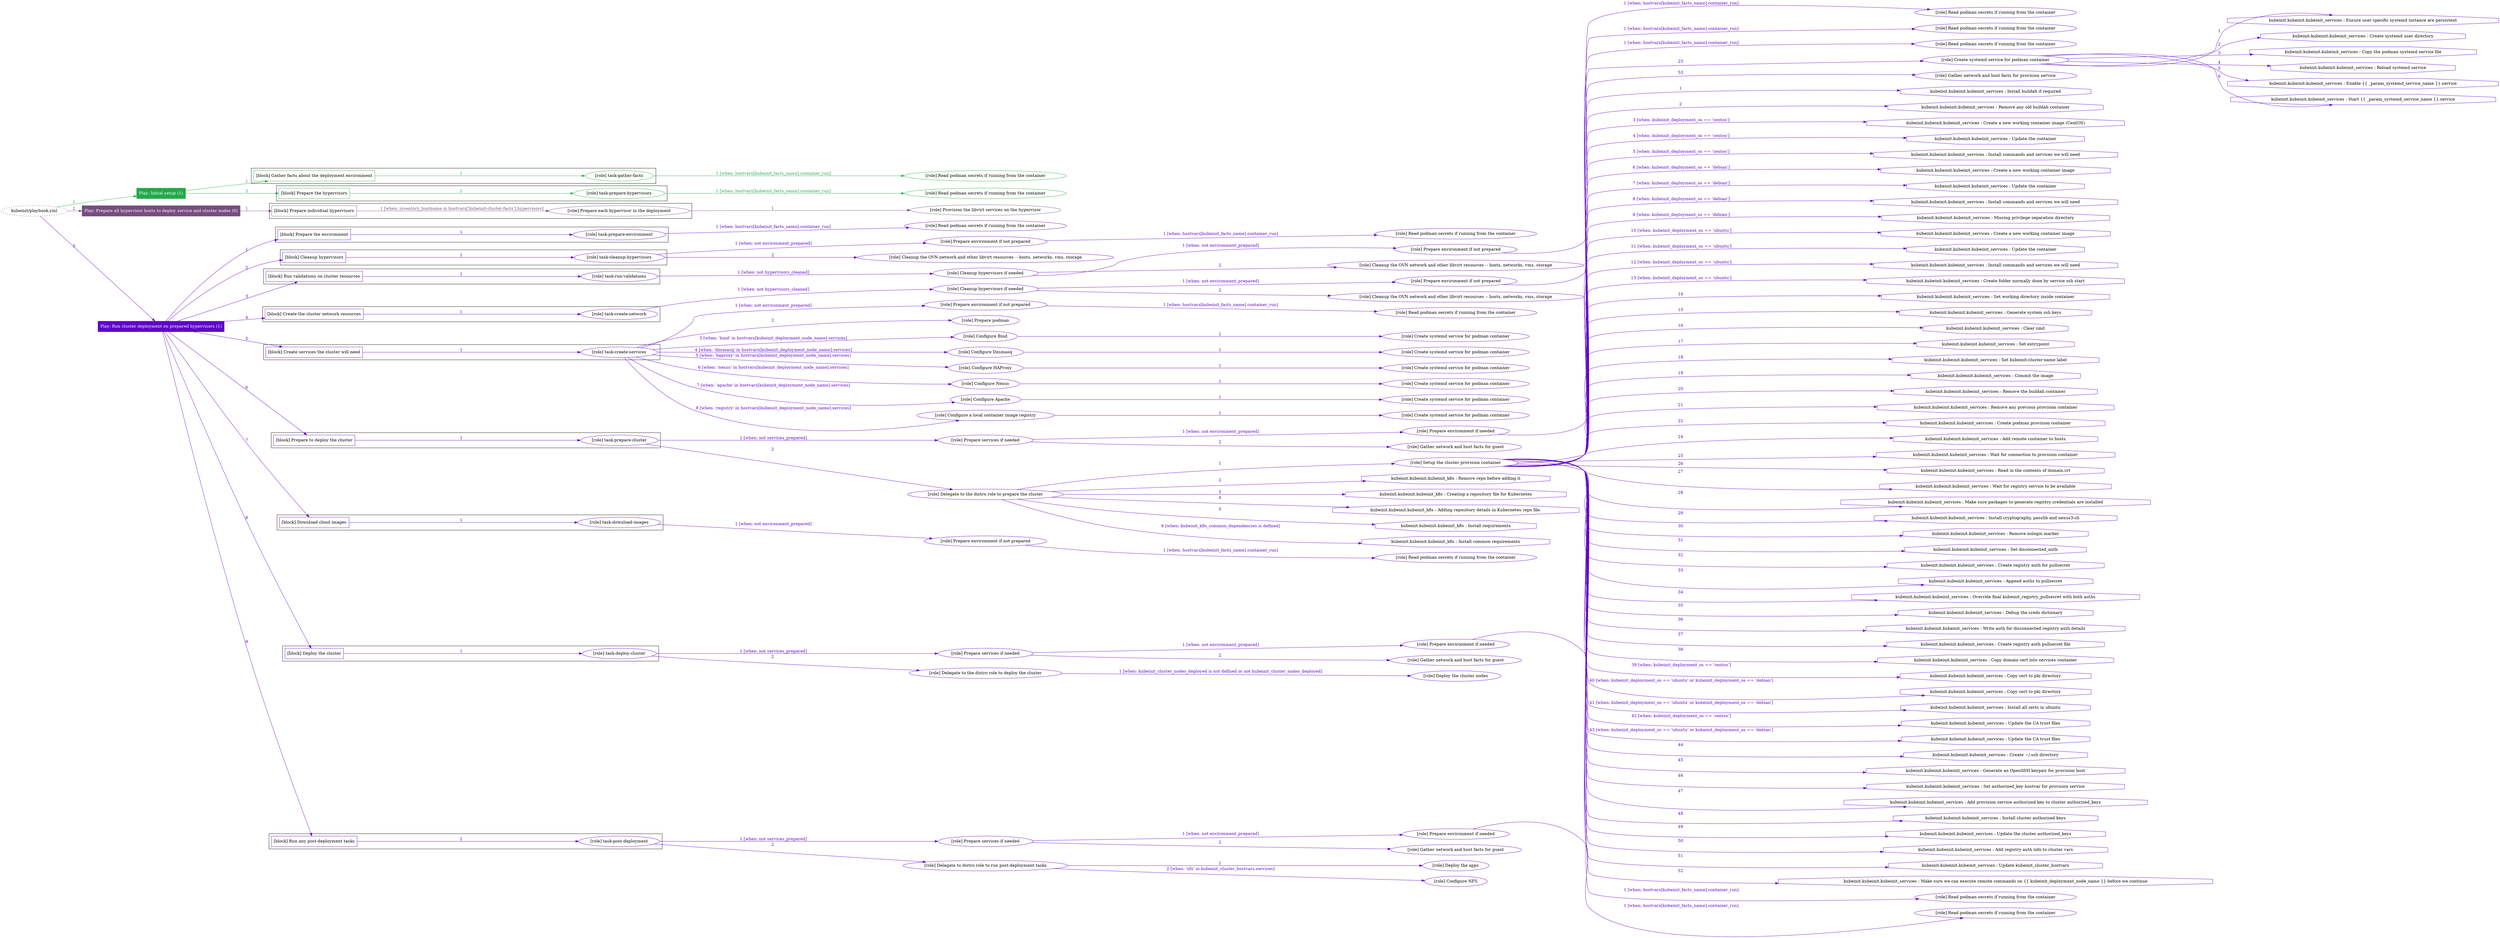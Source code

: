 digraph {
	graph [concentrate=true ordering=in rankdir=LR ratio=fill]
	edge [esep=5 sep=10]
	"kubeinit/playbook.yml" [id=root_node style=dotted]
	play_851bb062 [label="Play: Initial setup (1)" color="#23a94b" fontcolor="#ffffff" id=play_851bb062 shape=box style=filled tooltip=localhost]
	"kubeinit/playbook.yml" -> play_851bb062 [label="1 " color="#23a94b" fontcolor="#23a94b" id=edge_05bd92ee labeltooltip="1 " tooltip="1 "]
	subgraph "Read podman secrets if running from the container" {
		role_06752694 [label="[role] Read podman secrets if running from the container" color="#23a94b" id=role_06752694 tooltip="Read podman secrets if running from the container"]
	}
	subgraph "task-gather-facts" {
		role_4695d50d [label="[role] task-gather-facts" color="#23a94b" id=role_4695d50d tooltip="task-gather-facts"]
		role_4695d50d -> role_06752694 [label="1 [when: hostvars[kubeinit_facts_name].container_run]" color="#23a94b" fontcolor="#23a94b" id=edge_c0ee3bfc labeltooltip="1 [when: hostvars[kubeinit_facts_name].container_run]" tooltip="1 [when: hostvars[kubeinit_facts_name].container_run]"]
	}
	subgraph "Read podman secrets if running from the container" {
		role_21d41bb3 [label="[role] Read podman secrets if running from the container" color="#23a94b" id=role_21d41bb3 tooltip="Read podman secrets if running from the container"]
	}
	subgraph "task-prepare-hypervisors" {
		role_c7cf56c7 [label="[role] task-prepare-hypervisors" color="#23a94b" id=role_c7cf56c7 tooltip="task-prepare-hypervisors"]
		role_c7cf56c7 -> role_21d41bb3 [label="1 [when: hostvars[kubeinit_facts_name].container_run]" color="#23a94b" fontcolor="#23a94b" id=edge_11c4bd3a labeltooltip="1 [when: hostvars[kubeinit_facts_name].container_run]" tooltip="1 [when: hostvars[kubeinit_facts_name].container_run]"]
	}
	subgraph "Play: Initial setup (1)" {
		play_851bb062 -> block_21c8a187 [label=1 color="#23a94b" fontcolor="#23a94b" id=edge_2dd414a0 labeltooltip=1 tooltip=1]
		subgraph cluster_block_21c8a187 {
			block_21c8a187 [label="[block] Gather facts about the deployment environment" color="#23a94b" id=block_21c8a187 labeltooltip="Gather facts about the deployment environment" shape=box tooltip="Gather facts about the deployment environment"]
			block_21c8a187 -> role_4695d50d [label="1 " color="#23a94b" fontcolor="#23a94b" id=edge_c4ae623f labeltooltip="1 " tooltip="1 "]
		}
		play_851bb062 -> block_721094c0 [label=2 color="#23a94b" fontcolor="#23a94b" id=edge_42c12a28 labeltooltip=2 tooltip=2]
		subgraph cluster_block_721094c0 {
			block_721094c0 [label="[block] Prepare the hypervisors" color="#23a94b" id=block_721094c0 labeltooltip="Prepare the hypervisors" shape=box tooltip="Prepare the hypervisors"]
			block_721094c0 -> role_c7cf56c7 [label="1 " color="#23a94b" fontcolor="#23a94b" id=edge_79ad680f labeltooltip="1 " tooltip="1 "]
		}
	}
	play_e3fc04e3 [label="Play: Prepare all hypervisor hosts to deploy service and cluster nodes (0)" color="#784c80" fontcolor="#ffffff" id=play_e3fc04e3 shape=box style=filled tooltip="Play: Prepare all hypervisor hosts to deploy service and cluster nodes (0)"]
	"kubeinit/playbook.yml" -> play_e3fc04e3 [label="2 " color="#784c80" fontcolor="#784c80" id=edge_5b37dfaf labeltooltip="2 " tooltip="2 "]
	subgraph "Provision the libvirt services on the hypervisor" {
		role_ab09bf89 [label="[role] Provision the libvirt services on the hypervisor" color="#784c80" id=role_ab09bf89 tooltip="Provision the libvirt services on the hypervisor"]
	}
	subgraph "Prepare each hypervisor in the deployment" {
		role_61144dd4 [label="[role] Prepare each hypervisor in the deployment" color="#784c80" id=role_61144dd4 tooltip="Prepare each hypervisor in the deployment"]
		role_61144dd4 -> role_ab09bf89 [label="1 " color="#784c80" fontcolor="#784c80" id=edge_87e3fd74 labeltooltip="1 " tooltip="1 "]
	}
	subgraph "Play: Prepare all hypervisor hosts to deploy service and cluster nodes (0)" {
		play_e3fc04e3 -> block_abcba607 [label=1 color="#784c80" fontcolor="#784c80" id=edge_d4a72cca labeltooltip=1 tooltip=1]
		subgraph cluster_block_abcba607 {
			block_abcba607 [label="[block] Prepare individual hypervisors" color="#784c80" id=block_abcba607 labeltooltip="Prepare individual hypervisors" shape=box tooltip="Prepare individual hypervisors"]
			block_abcba607 -> role_61144dd4 [label="1 [when: inventory_hostname in hostvars['kubeinit-cluster-facts'].hypervisors]" color="#784c80" fontcolor="#784c80" id=edge_3e260a1b labeltooltip="1 [when: inventory_hostname in hostvars['kubeinit-cluster-facts'].hypervisors]" tooltip="1 [when: inventory_hostname in hostvars['kubeinit-cluster-facts'].hypervisors]"]
		}
	}
	play_e917732e [label="Play: Run cluster deployment on prepared hypervisors (1)" color="#6003c9" fontcolor="#ffffff" id=play_e917732e shape=box style=filled tooltip=localhost]
	"kubeinit/playbook.yml" -> play_e917732e [label="3 " color="#6003c9" fontcolor="#6003c9" id=edge_d54819ec labeltooltip="3 " tooltip="3 "]
	subgraph "Read podman secrets if running from the container" {
		role_4f6fd327 [label="[role] Read podman secrets if running from the container" color="#6003c9" id=role_4f6fd327 tooltip="Read podman secrets if running from the container"]
	}
	subgraph "task-prepare-environment" {
		role_41e0762a [label="[role] task-prepare-environment" color="#6003c9" id=role_41e0762a tooltip="task-prepare-environment"]
		role_41e0762a -> role_4f6fd327 [label="1 [when: hostvars[kubeinit_facts_name].container_run]" color="#6003c9" fontcolor="#6003c9" id=edge_23deb642 labeltooltip="1 [when: hostvars[kubeinit_facts_name].container_run]" tooltip="1 [when: hostvars[kubeinit_facts_name].container_run]"]
	}
	subgraph "Read podman secrets if running from the container" {
		role_e887b11e [label="[role] Read podman secrets if running from the container" color="#6003c9" id=role_e887b11e tooltip="Read podman secrets if running from the container"]
	}
	subgraph "Prepare environment if not prepared" {
		role_03499866 [label="[role] Prepare environment if not prepared" color="#6003c9" id=role_03499866 tooltip="Prepare environment if not prepared"]
		role_03499866 -> role_e887b11e [label="1 [when: hostvars[kubeinit_facts_name].container_run]" color="#6003c9" fontcolor="#6003c9" id=edge_c427a9ab labeltooltip="1 [when: hostvars[kubeinit_facts_name].container_run]" tooltip="1 [when: hostvars[kubeinit_facts_name].container_run]"]
	}
	subgraph "Cleanup the OVN network and other libvirt resources -- hosts, networks, vms, storage" {
		role_9b58326c [label="[role] Cleanup the OVN network and other libvirt resources -- hosts, networks, vms, storage" color="#6003c9" id=role_9b58326c tooltip="Cleanup the OVN network and other libvirt resources -- hosts, networks, vms, storage"]
	}
	subgraph "task-cleanup-hypervisors" {
		role_b586008d [label="[role] task-cleanup-hypervisors" color="#6003c9" id=role_b586008d tooltip="task-cleanup-hypervisors"]
		role_b586008d -> role_03499866 [label="1 [when: not environment_prepared]" color="#6003c9" fontcolor="#6003c9" id=edge_da5a286f labeltooltip="1 [when: not environment_prepared]" tooltip="1 [when: not environment_prepared]"]
		role_b586008d -> role_9b58326c [label="2 " color="#6003c9" fontcolor="#6003c9" id=edge_716cc1ce labeltooltip="2 " tooltip="2 "]
	}
	subgraph "Read podman secrets if running from the container" {
		role_ca63b281 [label="[role] Read podman secrets if running from the container" color="#6003c9" id=role_ca63b281 tooltip="Read podman secrets if running from the container"]
	}
	subgraph "Prepare environment if not prepared" {
		role_6e8fbcb3 [label="[role] Prepare environment if not prepared" color="#6003c9" id=role_6e8fbcb3 tooltip="Prepare environment if not prepared"]
		role_6e8fbcb3 -> role_ca63b281 [label="1 [when: hostvars[kubeinit_facts_name].container_run]" color="#6003c9" fontcolor="#6003c9" id=edge_e502fb8a labeltooltip="1 [when: hostvars[kubeinit_facts_name].container_run]" tooltip="1 [when: hostvars[kubeinit_facts_name].container_run]"]
	}
	subgraph "Cleanup the OVN network and other libvirt resources -- hosts, networks, vms, storage" {
		role_9da209f8 [label="[role] Cleanup the OVN network and other libvirt resources -- hosts, networks, vms, storage" color="#6003c9" id=role_9da209f8 tooltip="Cleanup the OVN network and other libvirt resources -- hosts, networks, vms, storage"]
	}
	subgraph "Cleanup hypervisors if needed" {
		role_1764f43a [label="[role] Cleanup hypervisors if needed" color="#6003c9" id=role_1764f43a tooltip="Cleanup hypervisors if needed"]
		role_1764f43a -> role_6e8fbcb3 [label="1 [when: not environment_prepared]" color="#6003c9" fontcolor="#6003c9" id=edge_7f346403 labeltooltip="1 [when: not environment_prepared]" tooltip="1 [when: not environment_prepared]"]
		role_1764f43a -> role_9da209f8 [label="2 " color="#6003c9" fontcolor="#6003c9" id=edge_97c634af labeltooltip="2 " tooltip="2 "]
	}
	subgraph "task-run-validations" {
		role_15ba1e84 [label="[role] task-run-validations" color="#6003c9" id=role_15ba1e84 tooltip="task-run-validations"]
		role_15ba1e84 -> role_1764f43a [label="1 [when: not hypervisors_cleaned]" color="#6003c9" fontcolor="#6003c9" id=edge_c58339ef labeltooltip="1 [when: not hypervisors_cleaned]" tooltip="1 [when: not hypervisors_cleaned]"]
	}
	subgraph "Read podman secrets if running from the container" {
		role_778255d3 [label="[role] Read podman secrets if running from the container" color="#6003c9" id=role_778255d3 tooltip="Read podman secrets if running from the container"]
	}
	subgraph "Prepare environment if not prepared" {
		role_f43c631c [label="[role] Prepare environment if not prepared" color="#6003c9" id=role_f43c631c tooltip="Prepare environment if not prepared"]
		role_f43c631c -> role_778255d3 [label="1 [when: hostvars[kubeinit_facts_name].container_run]" color="#6003c9" fontcolor="#6003c9" id=edge_d2dd758f labeltooltip="1 [when: hostvars[kubeinit_facts_name].container_run]" tooltip="1 [when: hostvars[kubeinit_facts_name].container_run]"]
	}
	subgraph "Cleanup the OVN network and other libvirt resources -- hosts, networks, vms, storage" {
		role_97b79579 [label="[role] Cleanup the OVN network and other libvirt resources -- hosts, networks, vms, storage" color="#6003c9" id=role_97b79579 tooltip="Cleanup the OVN network and other libvirt resources -- hosts, networks, vms, storage"]
	}
	subgraph "Cleanup hypervisors if needed" {
		role_9940ff0d [label="[role] Cleanup hypervisors if needed" color="#6003c9" id=role_9940ff0d tooltip="Cleanup hypervisors if needed"]
		role_9940ff0d -> role_f43c631c [label="1 [when: not environment_prepared]" color="#6003c9" fontcolor="#6003c9" id=edge_ac6fadbf labeltooltip="1 [when: not environment_prepared]" tooltip="1 [when: not environment_prepared]"]
		role_9940ff0d -> role_97b79579 [label="2 " color="#6003c9" fontcolor="#6003c9" id=edge_76e9d2af labeltooltip="2 " tooltip="2 "]
	}
	subgraph "task-create-network" {
		role_b529e875 [label="[role] task-create-network" color="#6003c9" id=role_b529e875 tooltip="task-create-network"]
		role_b529e875 -> role_9940ff0d [label="1 [when: not hypervisors_cleaned]" color="#6003c9" fontcolor="#6003c9" id=edge_efd310e8 labeltooltip="1 [when: not hypervisors_cleaned]" tooltip="1 [when: not hypervisors_cleaned]"]
	}
	subgraph "Read podman secrets if running from the container" {
		role_3359e24a [label="[role] Read podman secrets if running from the container" color="#6003c9" id=role_3359e24a tooltip="Read podman secrets if running from the container"]
	}
	subgraph "Prepare environment if not prepared" {
		role_27948b21 [label="[role] Prepare environment if not prepared" color="#6003c9" id=role_27948b21 tooltip="Prepare environment if not prepared"]
		role_27948b21 -> role_3359e24a [label="1 [when: hostvars[kubeinit_facts_name].container_run]" color="#6003c9" fontcolor="#6003c9" id=edge_402014df labeltooltip="1 [when: hostvars[kubeinit_facts_name].container_run]" tooltip="1 [when: hostvars[kubeinit_facts_name].container_run]"]
	}
	subgraph "Prepare podman" {
		role_6d96e806 [label="[role] Prepare podman" color="#6003c9" id=role_6d96e806 tooltip="Prepare podman"]
	}
	subgraph "Create systemd service for podman container" {
		role_ec4d75e0 [label="[role] Create systemd service for podman container" color="#6003c9" id=role_ec4d75e0 tooltip="Create systemd service for podman container"]
	}
	subgraph "Configure Bind" {
		role_741ff7f3 [label="[role] Configure Bind" color="#6003c9" id=role_741ff7f3 tooltip="Configure Bind"]
		role_741ff7f3 -> role_ec4d75e0 [label="1 " color="#6003c9" fontcolor="#6003c9" id=edge_75e18837 labeltooltip="1 " tooltip="1 "]
	}
	subgraph "Create systemd service for podman container" {
		role_a0db3260 [label="[role] Create systemd service for podman container" color="#6003c9" id=role_a0db3260 tooltip="Create systemd service for podman container"]
	}
	subgraph "Configure Dnsmasq" {
		role_2d70c3e5 [label="[role] Configure Dnsmasq" color="#6003c9" id=role_2d70c3e5 tooltip="Configure Dnsmasq"]
		role_2d70c3e5 -> role_a0db3260 [label="1 " color="#6003c9" fontcolor="#6003c9" id=edge_65bad3b2 labeltooltip="1 " tooltip="1 "]
	}
	subgraph "Create systemd service for podman container" {
		role_49277a41 [label="[role] Create systemd service for podman container" color="#6003c9" id=role_49277a41 tooltip="Create systemd service for podman container"]
	}
	subgraph "Configure HAProxy" {
		role_b9e3e389 [label="[role] Configure HAProxy" color="#6003c9" id=role_b9e3e389 tooltip="Configure HAProxy"]
		role_b9e3e389 -> role_49277a41 [label="1 " color="#6003c9" fontcolor="#6003c9" id=edge_0041fd24 labeltooltip="1 " tooltip="1 "]
	}
	subgraph "Create systemd service for podman container" {
		role_5f6e90eb [label="[role] Create systemd service for podman container" color="#6003c9" id=role_5f6e90eb tooltip="Create systemd service for podman container"]
	}
	subgraph "Configure Nexus" {
		role_06ac9929 [label="[role] Configure Nexus" color="#6003c9" id=role_06ac9929 tooltip="Configure Nexus"]
		role_06ac9929 -> role_5f6e90eb [label="1 " color="#6003c9" fontcolor="#6003c9" id=edge_bbdac6d5 labeltooltip="1 " tooltip="1 "]
	}
	subgraph "Create systemd service for podman container" {
		role_d9bf091b [label="[role] Create systemd service for podman container" color="#6003c9" id=role_d9bf091b tooltip="Create systemd service for podman container"]
	}
	subgraph "Configure Apache" {
		role_53e7364a [label="[role] Configure Apache" color="#6003c9" id=role_53e7364a tooltip="Configure Apache"]
		role_53e7364a -> role_d9bf091b [label="1 " color="#6003c9" fontcolor="#6003c9" id=edge_fd1f6ff8 labeltooltip="1 " tooltip="1 "]
	}
	subgraph "Create systemd service for podman container" {
		role_4b8ac49d [label="[role] Create systemd service for podman container" color="#6003c9" id=role_4b8ac49d tooltip="Create systemd service for podman container"]
	}
	subgraph "Configure a local container image registry" {
		role_bc3229ba [label="[role] Configure a local container image registry" color="#6003c9" id=role_bc3229ba tooltip="Configure a local container image registry"]
		role_bc3229ba -> role_4b8ac49d [label="1 " color="#6003c9" fontcolor="#6003c9" id=edge_55b65b41 labeltooltip="1 " tooltip="1 "]
	}
	subgraph "task-create-services" {
		role_e8081687 [label="[role] task-create-services" color="#6003c9" id=role_e8081687 tooltip="task-create-services"]
		role_e8081687 -> role_27948b21 [label="1 [when: not environment_prepared]" color="#6003c9" fontcolor="#6003c9" id=edge_f7906275 labeltooltip="1 [when: not environment_prepared]" tooltip="1 [when: not environment_prepared]"]
		role_e8081687 -> role_6d96e806 [label="2 " color="#6003c9" fontcolor="#6003c9" id=edge_74b4a2d5 labeltooltip="2 " tooltip="2 "]
		role_e8081687 -> role_741ff7f3 [label="3 [when: 'bind' in hostvars[kubeinit_deployment_node_name].services]" color="#6003c9" fontcolor="#6003c9" id=edge_200a119a labeltooltip="3 [when: 'bind' in hostvars[kubeinit_deployment_node_name].services]" tooltip="3 [when: 'bind' in hostvars[kubeinit_deployment_node_name].services]"]
		role_e8081687 -> role_2d70c3e5 [label="4 [when: 'dnsmasq' in hostvars[kubeinit_deployment_node_name].services]" color="#6003c9" fontcolor="#6003c9" id=edge_6910a0e1 labeltooltip="4 [when: 'dnsmasq' in hostvars[kubeinit_deployment_node_name].services]" tooltip="4 [when: 'dnsmasq' in hostvars[kubeinit_deployment_node_name].services]"]
		role_e8081687 -> role_b9e3e389 [label="5 [when: 'haproxy' in hostvars[kubeinit_deployment_node_name].services]" color="#6003c9" fontcolor="#6003c9" id=edge_db11af29 labeltooltip="5 [when: 'haproxy' in hostvars[kubeinit_deployment_node_name].services]" tooltip="5 [when: 'haproxy' in hostvars[kubeinit_deployment_node_name].services]"]
		role_e8081687 -> role_06ac9929 [label="6 [when: 'nexus' in hostvars[kubeinit_deployment_node_name].services]" color="#6003c9" fontcolor="#6003c9" id=edge_6a503653 labeltooltip="6 [when: 'nexus' in hostvars[kubeinit_deployment_node_name].services]" tooltip="6 [when: 'nexus' in hostvars[kubeinit_deployment_node_name].services]"]
		role_e8081687 -> role_53e7364a [label="7 [when: 'apache' in hostvars[kubeinit_deployment_node_name].services]" color="#6003c9" fontcolor="#6003c9" id=edge_a5ff995b labeltooltip="7 [when: 'apache' in hostvars[kubeinit_deployment_node_name].services]" tooltip="7 [when: 'apache' in hostvars[kubeinit_deployment_node_name].services]"]
		role_e8081687 -> role_bc3229ba [label="8 [when: 'registry' in hostvars[kubeinit_deployment_node_name].services]" color="#6003c9" fontcolor="#6003c9" id=edge_e80a2137 labeltooltip="8 [when: 'registry' in hostvars[kubeinit_deployment_node_name].services]" tooltip="8 [when: 'registry' in hostvars[kubeinit_deployment_node_name].services]"]
	}
	subgraph "Read podman secrets if running from the container" {
		role_7f9be2fd [label="[role] Read podman secrets if running from the container" color="#6003c9" id=role_7f9be2fd tooltip="Read podman secrets if running from the container"]
	}
	subgraph "Prepare environment if needed" {
		role_a9a8928b [label="[role] Prepare environment if needed" color="#6003c9" id=role_a9a8928b tooltip="Prepare environment if needed"]
		role_a9a8928b -> role_7f9be2fd [label="1 [when: hostvars[kubeinit_facts_name].container_run]" color="#6003c9" fontcolor="#6003c9" id=edge_4f8fba13 labeltooltip="1 [when: hostvars[kubeinit_facts_name].container_run]" tooltip="1 [when: hostvars[kubeinit_facts_name].container_run]"]
	}
	subgraph "Gather network and host facts for guest" {
		role_f9919960 [label="[role] Gather network and host facts for guest" color="#6003c9" id=role_f9919960 tooltip="Gather network and host facts for guest"]
	}
	subgraph "Prepare services if needed" {
		role_08489a56 [label="[role] Prepare services if needed" color="#6003c9" id=role_08489a56 tooltip="Prepare services if needed"]
		role_08489a56 -> role_a9a8928b [label="1 [when: not environment_prepared]" color="#6003c9" fontcolor="#6003c9" id=edge_216bfbfd labeltooltip="1 [when: not environment_prepared]" tooltip="1 [when: not environment_prepared]"]
		role_08489a56 -> role_f9919960 [label="2 " color="#6003c9" fontcolor="#6003c9" id=edge_3f1d2e31 labeltooltip="2 " tooltip="2 "]
	}
	subgraph "Create systemd service for podman container" {
		role_8218cf55 [label="[role] Create systemd service for podman container" color="#6003c9" id=role_8218cf55 tooltip="Create systemd service for podman container"]
		task_97689a2c [label="kubeinit.kubeinit.kubeinit_services : Ensure user specific systemd instance are persistent" color="#6003c9" id=task_97689a2c shape=octagon tooltip="kubeinit.kubeinit.kubeinit_services : Ensure user specific systemd instance are persistent"]
		role_8218cf55 -> task_97689a2c [label="1 " color="#6003c9" fontcolor="#6003c9" id=edge_28b17833 labeltooltip="1 " tooltip="1 "]
		task_11319e0b [label="kubeinit.kubeinit.kubeinit_services : Create systemd user directory" color="#6003c9" id=task_11319e0b shape=octagon tooltip="kubeinit.kubeinit.kubeinit_services : Create systemd user directory"]
		role_8218cf55 -> task_11319e0b [label="2 " color="#6003c9" fontcolor="#6003c9" id=edge_cd882a9d labeltooltip="2 " tooltip="2 "]
		task_0bb47167 [label="kubeinit.kubeinit.kubeinit_services : Copy the podman systemd service file" color="#6003c9" id=task_0bb47167 shape=octagon tooltip="kubeinit.kubeinit.kubeinit_services : Copy the podman systemd service file"]
		role_8218cf55 -> task_0bb47167 [label="3 " color="#6003c9" fontcolor="#6003c9" id=edge_65db5261 labeltooltip="3 " tooltip="3 "]
		task_28f67212 [label="kubeinit.kubeinit.kubeinit_services : Reload systemd service" color="#6003c9" id=task_28f67212 shape=octagon tooltip="kubeinit.kubeinit.kubeinit_services : Reload systemd service"]
		role_8218cf55 -> task_28f67212 [label="4 " color="#6003c9" fontcolor="#6003c9" id=edge_07ad6d9f labeltooltip="4 " tooltip="4 "]
		task_01928ad5 [label="kubeinit.kubeinit.kubeinit_services : Enable {{ _param_systemd_service_name }}.service" color="#6003c9" id=task_01928ad5 shape=octagon tooltip="kubeinit.kubeinit.kubeinit_services : Enable {{ _param_systemd_service_name }}.service"]
		role_8218cf55 -> task_01928ad5 [label="5 " color="#6003c9" fontcolor="#6003c9" id=edge_1fb495f1 labeltooltip="5 " tooltip="5 "]
		task_b8ac0eec [label="kubeinit.kubeinit.kubeinit_services : Start {{ _param_systemd_service_name }}.service" color="#6003c9" id=task_b8ac0eec shape=octagon tooltip="kubeinit.kubeinit.kubeinit_services : Start {{ _param_systemd_service_name }}.service"]
		role_8218cf55 -> task_b8ac0eec [label="6 " color="#6003c9" fontcolor="#6003c9" id=edge_532f4123 labeltooltip="6 " tooltip="6 "]
	}
	subgraph "Gather network and host facts for provision service" {
		role_d6332f49 [label="[role] Gather network and host facts for provision service" color="#6003c9" id=role_d6332f49 tooltip="Gather network and host facts for provision service"]
	}
	subgraph "Setup the cluster provision container" {
		role_f6ce7d03 [label="[role] Setup the cluster provision container" color="#6003c9" id=role_f6ce7d03 tooltip="Setup the cluster provision container"]
		task_05f407cd [label="kubeinit.kubeinit.kubeinit_services : Install buildah if required" color="#6003c9" id=task_05f407cd shape=octagon tooltip="kubeinit.kubeinit.kubeinit_services : Install buildah if required"]
		role_f6ce7d03 -> task_05f407cd [label="1 " color="#6003c9" fontcolor="#6003c9" id=edge_b059a89f labeltooltip="1 " tooltip="1 "]
		task_47460277 [label="kubeinit.kubeinit.kubeinit_services : Remove any old buildah container" color="#6003c9" id=task_47460277 shape=octagon tooltip="kubeinit.kubeinit.kubeinit_services : Remove any old buildah container"]
		role_f6ce7d03 -> task_47460277 [label="2 " color="#6003c9" fontcolor="#6003c9" id=edge_69a55be1 labeltooltip="2 " tooltip="2 "]
		task_b96ba00c [label="kubeinit.kubeinit.kubeinit_services : Create a new working container image (CentOS)" color="#6003c9" id=task_b96ba00c shape=octagon tooltip="kubeinit.kubeinit.kubeinit_services : Create a new working container image (CentOS)"]
		role_f6ce7d03 -> task_b96ba00c [label="3 [when: kubeinit_deployment_os == 'centos']" color="#6003c9" fontcolor="#6003c9" id=edge_7a70c9d3 labeltooltip="3 [when: kubeinit_deployment_os == 'centos']" tooltip="3 [when: kubeinit_deployment_os == 'centos']"]
		task_2ca002a9 [label="kubeinit.kubeinit.kubeinit_services : Update the container" color="#6003c9" id=task_2ca002a9 shape=octagon tooltip="kubeinit.kubeinit.kubeinit_services : Update the container"]
		role_f6ce7d03 -> task_2ca002a9 [label="4 [when: kubeinit_deployment_os == 'centos']" color="#6003c9" fontcolor="#6003c9" id=edge_22f97b50 labeltooltip="4 [when: kubeinit_deployment_os == 'centos']" tooltip="4 [when: kubeinit_deployment_os == 'centos']"]
		task_a46b08e4 [label="kubeinit.kubeinit.kubeinit_services : Install commands and services we will need" color="#6003c9" id=task_a46b08e4 shape=octagon tooltip="kubeinit.kubeinit.kubeinit_services : Install commands and services we will need"]
		role_f6ce7d03 -> task_a46b08e4 [label="5 [when: kubeinit_deployment_os == 'centos']" color="#6003c9" fontcolor="#6003c9" id=edge_22fb2ac1 labeltooltip="5 [when: kubeinit_deployment_os == 'centos']" tooltip="5 [when: kubeinit_deployment_os == 'centos']"]
		task_93e1c1e3 [label="kubeinit.kubeinit.kubeinit_services : Create a new working container image" color="#6003c9" id=task_93e1c1e3 shape=octagon tooltip="kubeinit.kubeinit.kubeinit_services : Create a new working container image"]
		role_f6ce7d03 -> task_93e1c1e3 [label="6 [when: kubeinit_deployment_os == 'debian']" color="#6003c9" fontcolor="#6003c9" id=edge_79b02863 labeltooltip="6 [when: kubeinit_deployment_os == 'debian']" tooltip="6 [when: kubeinit_deployment_os == 'debian']"]
		task_3b91c750 [label="kubeinit.kubeinit.kubeinit_services : Update the container" color="#6003c9" id=task_3b91c750 shape=octagon tooltip="kubeinit.kubeinit.kubeinit_services : Update the container"]
		role_f6ce7d03 -> task_3b91c750 [label="7 [when: kubeinit_deployment_os == 'debian']" color="#6003c9" fontcolor="#6003c9" id=edge_301463e3 labeltooltip="7 [when: kubeinit_deployment_os == 'debian']" tooltip="7 [when: kubeinit_deployment_os == 'debian']"]
		task_8c85eb55 [label="kubeinit.kubeinit.kubeinit_services : Install commands and services we will need" color="#6003c9" id=task_8c85eb55 shape=octagon tooltip="kubeinit.kubeinit.kubeinit_services : Install commands and services we will need"]
		role_f6ce7d03 -> task_8c85eb55 [label="8 [when: kubeinit_deployment_os == 'debian']" color="#6003c9" fontcolor="#6003c9" id=edge_201d4be8 labeltooltip="8 [when: kubeinit_deployment_os == 'debian']" tooltip="8 [when: kubeinit_deployment_os == 'debian']"]
		task_95a52057 [label="kubeinit.kubeinit.kubeinit_services : Missing privilege separation directory" color="#6003c9" id=task_95a52057 shape=octagon tooltip="kubeinit.kubeinit.kubeinit_services : Missing privilege separation directory"]
		role_f6ce7d03 -> task_95a52057 [label="9 [when: kubeinit_deployment_os == 'debian']" color="#6003c9" fontcolor="#6003c9" id=edge_ec97f821 labeltooltip="9 [when: kubeinit_deployment_os == 'debian']" tooltip="9 [when: kubeinit_deployment_os == 'debian']"]
		task_b2676562 [label="kubeinit.kubeinit.kubeinit_services : Create a new working container image" color="#6003c9" id=task_b2676562 shape=octagon tooltip="kubeinit.kubeinit.kubeinit_services : Create a new working container image"]
		role_f6ce7d03 -> task_b2676562 [label="10 [when: kubeinit_deployment_os == 'ubuntu']" color="#6003c9" fontcolor="#6003c9" id=edge_8698fa3b labeltooltip="10 [when: kubeinit_deployment_os == 'ubuntu']" tooltip="10 [when: kubeinit_deployment_os == 'ubuntu']"]
		task_80732657 [label="kubeinit.kubeinit.kubeinit_services : Update the container" color="#6003c9" id=task_80732657 shape=octagon tooltip="kubeinit.kubeinit.kubeinit_services : Update the container"]
		role_f6ce7d03 -> task_80732657 [label="11 [when: kubeinit_deployment_os == 'ubuntu']" color="#6003c9" fontcolor="#6003c9" id=edge_d85907a7 labeltooltip="11 [when: kubeinit_deployment_os == 'ubuntu']" tooltip="11 [when: kubeinit_deployment_os == 'ubuntu']"]
		task_95d6f6ec [label="kubeinit.kubeinit.kubeinit_services : Install commands and services we will need" color="#6003c9" id=task_95d6f6ec shape=octagon tooltip="kubeinit.kubeinit.kubeinit_services : Install commands and services we will need"]
		role_f6ce7d03 -> task_95d6f6ec [label="12 [when: kubeinit_deployment_os == 'ubuntu']" color="#6003c9" fontcolor="#6003c9" id=edge_b31ab78a labeltooltip="12 [when: kubeinit_deployment_os == 'ubuntu']" tooltip="12 [when: kubeinit_deployment_os == 'ubuntu']"]
		task_6d39192b [label="kubeinit.kubeinit.kubeinit_services : Create folder normally done by service ssh start" color="#6003c9" id=task_6d39192b shape=octagon tooltip="kubeinit.kubeinit.kubeinit_services : Create folder normally done by service ssh start"]
		role_f6ce7d03 -> task_6d39192b [label="13 [when: kubeinit_deployment_os == 'ubuntu']" color="#6003c9" fontcolor="#6003c9" id=edge_301f3645 labeltooltip="13 [when: kubeinit_deployment_os == 'ubuntu']" tooltip="13 [when: kubeinit_deployment_os == 'ubuntu']"]
		task_b54aad2d [label="kubeinit.kubeinit.kubeinit_services : Set working directory inside container" color="#6003c9" id=task_b54aad2d shape=octagon tooltip="kubeinit.kubeinit.kubeinit_services : Set working directory inside container"]
		role_f6ce7d03 -> task_b54aad2d [label="14 " color="#6003c9" fontcolor="#6003c9" id=edge_44105146 labeltooltip="14 " tooltip="14 "]
		task_b158ef77 [label="kubeinit.kubeinit.kubeinit_services : Generate system ssh keys" color="#6003c9" id=task_b158ef77 shape=octagon tooltip="kubeinit.kubeinit.kubeinit_services : Generate system ssh keys"]
		role_f6ce7d03 -> task_b158ef77 [label="15 " color="#6003c9" fontcolor="#6003c9" id=edge_b483eace labeltooltip="15 " tooltip="15 "]
		task_a16834b1 [label="kubeinit.kubeinit.kubeinit_services : Clear cmd" color="#6003c9" id=task_a16834b1 shape=octagon tooltip="kubeinit.kubeinit.kubeinit_services : Clear cmd"]
		role_f6ce7d03 -> task_a16834b1 [label="16 " color="#6003c9" fontcolor="#6003c9" id=edge_022eb94b labeltooltip="16 " tooltip="16 "]
		task_d9e6b7b4 [label="kubeinit.kubeinit.kubeinit_services : Set entrypoint" color="#6003c9" id=task_d9e6b7b4 shape=octagon tooltip="kubeinit.kubeinit.kubeinit_services : Set entrypoint"]
		role_f6ce7d03 -> task_d9e6b7b4 [label="17 " color="#6003c9" fontcolor="#6003c9" id=edge_f50f37de labeltooltip="17 " tooltip="17 "]
		task_456f7563 [label="kubeinit.kubeinit.kubeinit_services : Set kubeinit-cluster-name label" color="#6003c9" id=task_456f7563 shape=octagon tooltip="kubeinit.kubeinit.kubeinit_services : Set kubeinit-cluster-name label"]
		role_f6ce7d03 -> task_456f7563 [label="18 " color="#6003c9" fontcolor="#6003c9" id=edge_df6d3530 labeltooltip="18 " tooltip="18 "]
		task_f6029d44 [label="kubeinit.kubeinit.kubeinit_services : Commit the image" color="#6003c9" id=task_f6029d44 shape=octagon tooltip="kubeinit.kubeinit.kubeinit_services : Commit the image"]
		role_f6ce7d03 -> task_f6029d44 [label="19 " color="#6003c9" fontcolor="#6003c9" id=edge_6add4afb labeltooltip="19 " tooltip="19 "]
		task_bc52029e [label="kubeinit.kubeinit.kubeinit_services : Remove the buildah container" color="#6003c9" id=task_bc52029e shape=octagon tooltip="kubeinit.kubeinit.kubeinit_services : Remove the buildah container"]
		role_f6ce7d03 -> task_bc52029e [label="20 " color="#6003c9" fontcolor="#6003c9" id=edge_0ba5232f labeltooltip="20 " tooltip="20 "]
		task_0a1dd521 [label="kubeinit.kubeinit.kubeinit_services : Remove any previous provision container" color="#6003c9" id=task_0a1dd521 shape=octagon tooltip="kubeinit.kubeinit.kubeinit_services : Remove any previous provision container"]
		role_f6ce7d03 -> task_0a1dd521 [label="21 " color="#6003c9" fontcolor="#6003c9" id=edge_fbc5b1d4 labeltooltip="21 " tooltip="21 "]
		task_d7f72ba6 [label="kubeinit.kubeinit.kubeinit_services : Create podman provision container" color="#6003c9" id=task_d7f72ba6 shape=octagon tooltip="kubeinit.kubeinit.kubeinit_services : Create podman provision container"]
		role_f6ce7d03 -> task_d7f72ba6 [label="22 " color="#6003c9" fontcolor="#6003c9" id=edge_b2243f2d labeltooltip="22 " tooltip="22 "]
		role_f6ce7d03 -> role_8218cf55 [label="23 " color="#6003c9" fontcolor="#6003c9" id=edge_32438dc0 labeltooltip="23 " tooltip="23 "]
		task_3f839182 [label="kubeinit.kubeinit.kubeinit_services : Add remote container to hosts" color="#6003c9" id=task_3f839182 shape=octagon tooltip="kubeinit.kubeinit.kubeinit_services : Add remote container to hosts"]
		role_f6ce7d03 -> task_3f839182 [label="24 " color="#6003c9" fontcolor="#6003c9" id=edge_38f636c1 labeltooltip="24 " tooltip="24 "]
		task_0a58ec4c [label="kubeinit.kubeinit.kubeinit_services : Wait for connection to provision container" color="#6003c9" id=task_0a58ec4c shape=octagon tooltip="kubeinit.kubeinit.kubeinit_services : Wait for connection to provision container"]
		role_f6ce7d03 -> task_0a58ec4c [label="25 " color="#6003c9" fontcolor="#6003c9" id=edge_ef0c4047 labeltooltip="25 " tooltip="25 "]
		task_1dd4dcc8 [label="kubeinit.kubeinit.kubeinit_services : Read in the contents of domain.crt" color="#6003c9" id=task_1dd4dcc8 shape=octagon tooltip="kubeinit.kubeinit.kubeinit_services : Read in the contents of domain.crt"]
		role_f6ce7d03 -> task_1dd4dcc8 [label="26 " color="#6003c9" fontcolor="#6003c9" id=edge_8f9d09d0 labeltooltip="26 " tooltip="26 "]
		task_a5357674 [label="kubeinit.kubeinit.kubeinit_services : Wait for registry service to be available" color="#6003c9" id=task_a5357674 shape=octagon tooltip="kubeinit.kubeinit.kubeinit_services : Wait for registry service to be available"]
		role_f6ce7d03 -> task_a5357674 [label="27 " color="#6003c9" fontcolor="#6003c9" id=edge_d0f44b17 labeltooltip="27 " tooltip="27 "]
		task_256143ff [label="kubeinit.kubeinit.kubeinit_services : Make sure packages to generate registry credentials are installed" color="#6003c9" id=task_256143ff shape=octagon tooltip="kubeinit.kubeinit.kubeinit_services : Make sure packages to generate registry credentials are installed"]
		role_f6ce7d03 -> task_256143ff [label="28 " color="#6003c9" fontcolor="#6003c9" id=edge_e767f9cc labeltooltip="28 " tooltip="28 "]
		task_eeb13bb6 [label="kubeinit.kubeinit.kubeinit_services : Install cryptography, passlib and nexus3-cli" color="#6003c9" id=task_eeb13bb6 shape=octagon tooltip="kubeinit.kubeinit.kubeinit_services : Install cryptography, passlib and nexus3-cli"]
		role_f6ce7d03 -> task_eeb13bb6 [label="29 " color="#6003c9" fontcolor="#6003c9" id=edge_4b96ffd5 labeltooltip="29 " tooltip="29 "]
		task_562a67e6 [label="kubeinit.kubeinit.kubeinit_services : Remove nologin marker" color="#6003c9" id=task_562a67e6 shape=octagon tooltip="kubeinit.kubeinit.kubeinit_services : Remove nologin marker"]
		role_f6ce7d03 -> task_562a67e6 [label="30 " color="#6003c9" fontcolor="#6003c9" id=edge_fcff552f labeltooltip="30 " tooltip="30 "]
		task_8fa62d1a [label="kubeinit.kubeinit.kubeinit_services : Set disconnected_auth" color="#6003c9" id=task_8fa62d1a shape=octagon tooltip="kubeinit.kubeinit.kubeinit_services : Set disconnected_auth"]
		role_f6ce7d03 -> task_8fa62d1a [label="31 " color="#6003c9" fontcolor="#6003c9" id=edge_23af9ca6 labeltooltip="31 " tooltip="31 "]
		task_5e5aa4c7 [label="kubeinit.kubeinit.kubeinit_services : Create registry auth for pullsecret" color="#6003c9" id=task_5e5aa4c7 shape=octagon tooltip="kubeinit.kubeinit.kubeinit_services : Create registry auth for pullsecret"]
		role_f6ce7d03 -> task_5e5aa4c7 [label="32 " color="#6003c9" fontcolor="#6003c9" id=edge_bfc04c9a labeltooltip="32 " tooltip="32 "]
		task_3d402a2c [label="kubeinit.kubeinit.kubeinit_services : Append auths to pullsecret" color="#6003c9" id=task_3d402a2c shape=octagon tooltip="kubeinit.kubeinit.kubeinit_services : Append auths to pullsecret"]
		role_f6ce7d03 -> task_3d402a2c [label="33 " color="#6003c9" fontcolor="#6003c9" id=edge_f62132e6 labeltooltip="33 " tooltip="33 "]
		task_d9010e80 [label="kubeinit.kubeinit.kubeinit_services : Override final kubeinit_registry_pullsecret with both auths" color="#6003c9" id=task_d9010e80 shape=octagon tooltip="kubeinit.kubeinit.kubeinit_services : Override final kubeinit_registry_pullsecret with both auths"]
		role_f6ce7d03 -> task_d9010e80 [label="34 " color="#6003c9" fontcolor="#6003c9" id=edge_430edfc9 labeltooltip="34 " tooltip="34 "]
		task_decb898c [label="kubeinit.kubeinit.kubeinit_services : Debug the creds dictionary" color="#6003c9" id=task_decb898c shape=octagon tooltip="kubeinit.kubeinit.kubeinit_services : Debug the creds dictionary"]
		role_f6ce7d03 -> task_decb898c [label="35 " color="#6003c9" fontcolor="#6003c9" id=edge_0920575a labeltooltip="35 " tooltip="35 "]
		task_f377a66f [label="kubeinit.kubeinit.kubeinit_services : Write auth for disconnected registry auth details" color="#6003c9" id=task_f377a66f shape=octagon tooltip="kubeinit.kubeinit.kubeinit_services : Write auth for disconnected registry auth details"]
		role_f6ce7d03 -> task_f377a66f [label="36 " color="#6003c9" fontcolor="#6003c9" id=edge_185b8854 labeltooltip="36 " tooltip="36 "]
		task_49d51b1a [label="kubeinit.kubeinit.kubeinit_services : Create registry auth pullsecret file" color="#6003c9" id=task_49d51b1a shape=octagon tooltip="kubeinit.kubeinit.kubeinit_services : Create registry auth pullsecret file"]
		role_f6ce7d03 -> task_49d51b1a [label="37 " color="#6003c9" fontcolor="#6003c9" id=edge_2ae12714 labeltooltip="37 " tooltip="37 "]
		task_5c36b62c [label="kubeinit.kubeinit.kubeinit_services : Copy domain cert into services container" color="#6003c9" id=task_5c36b62c shape=octagon tooltip="kubeinit.kubeinit.kubeinit_services : Copy domain cert into services container"]
		role_f6ce7d03 -> task_5c36b62c [label="38 " color="#6003c9" fontcolor="#6003c9" id=edge_c742d62b labeltooltip="38 " tooltip="38 "]
		task_11c90e69 [label="kubeinit.kubeinit.kubeinit_services : Copy cert to pki directory" color="#6003c9" id=task_11c90e69 shape=octagon tooltip="kubeinit.kubeinit.kubeinit_services : Copy cert to pki directory"]
		role_f6ce7d03 -> task_11c90e69 [label="39 [when: kubeinit_deployment_os == 'centos']" color="#6003c9" fontcolor="#6003c9" id=edge_df380e98 labeltooltip="39 [when: kubeinit_deployment_os == 'centos']" tooltip="39 [when: kubeinit_deployment_os == 'centos']"]
		task_e39454a5 [label="kubeinit.kubeinit.kubeinit_services : Copy cert to pki directory" color="#6003c9" id=task_e39454a5 shape=octagon tooltip="kubeinit.kubeinit.kubeinit_services : Copy cert to pki directory"]
		role_f6ce7d03 -> task_e39454a5 [label="40 [when: kubeinit_deployment_os == 'ubuntu' or kubeinit_deployment_os == 'debian']" color="#6003c9" fontcolor="#6003c9" id=edge_596927cd labeltooltip="40 [when: kubeinit_deployment_os == 'ubuntu' or kubeinit_deployment_os == 'debian']" tooltip="40 [when: kubeinit_deployment_os == 'ubuntu' or kubeinit_deployment_os == 'debian']"]
		task_6a78773f [label="kubeinit.kubeinit.kubeinit_services : Install all certs in ubuntu" color="#6003c9" id=task_6a78773f shape=octagon tooltip="kubeinit.kubeinit.kubeinit_services : Install all certs in ubuntu"]
		role_f6ce7d03 -> task_6a78773f [label="41 [when: kubeinit_deployment_os == 'ubuntu' or kubeinit_deployment_os == 'debian']" color="#6003c9" fontcolor="#6003c9" id=edge_5d9dafae labeltooltip="41 [when: kubeinit_deployment_os == 'ubuntu' or kubeinit_deployment_os == 'debian']" tooltip="41 [when: kubeinit_deployment_os == 'ubuntu' or kubeinit_deployment_os == 'debian']"]
		task_eda038d4 [label="kubeinit.kubeinit.kubeinit_services : Update the CA trust files" color="#6003c9" id=task_eda038d4 shape=octagon tooltip="kubeinit.kubeinit.kubeinit_services : Update the CA trust files"]
		role_f6ce7d03 -> task_eda038d4 [label="42 [when: kubeinit_deployment_os == 'centos']" color="#6003c9" fontcolor="#6003c9" id=edge_5e580339 labeltooltip="42 [when: kubeinit_deployment_os == 'centos']" tooltip="42 [when: kubeinit_deployment_os == 'centos']"]
		task_0dcb176e [label="kubeinit.kubeinit.kubeinit_services : Update the CA trust files" color="#6003c9" id=task_0dcb176e shape=octagon tooltip="kubeinit.kubeinit.kubeinit_services : Update the CA trust files"]
		role_f6ce7d03 -> task_0dcb176e [label="43 [when: kubeinit_deployment_os == 'ubuntu' or kubeinit_deployment_os == 'debian']" color="#6003c9" fontcolor="#6003c9" id=edge_70bda578 labeltooltip="43 [when: kubeinit_deployment_os == 'ubuntu' or kubeinit_deployment_os == 'debian']" tooltip="43 [when: kubeinit_deployment_os == 'ubuntu' or kubeinit_deployment_os == 'debian']"]
		task_b54d065a [label="kubeinit.kubeinit.kubeinit_services : Create ~/.ssh directory" color="#6003c9" id=task_b54d065a shape=octagon tooltip="kubeinit.kubeinit.kubeinit_services : Create ~/.ssh directory"]
		role_f6ce7d03 -> task_b54d065a [label="44 " color="#6003c9" fontcolor="#6003c9" id=edge_6e323aa5 labeltooltip="44 " tooltip="44 "]
		task_6eddc02a [label="kubeinit.kubeinit.kubeinit_services : Generate an OpenSSH keypair for provision host" color="#6003c9" id=task_6eddc02a shape=octagon tooltip="kubeinit.kubeinit.kubeinit_services : Generate an OpenSSH keypair for provision host"]
		role_f6ce7d03 -> task_6eddc02a [label="45 " color="#6003c9" fontcolor="#6003c9" id=edge_7e6fb7fa labeltooltip="45 " tooltip="45 "]
		task_1018b34b [label="kubeinit.kubeinit.kubeinit_services : Set authorized_key hostvar for provision service" color="#6003c9" id=task_1018b34b shape=octagon tooltip="kubeinit.kubeinit.kubeinit_services : Set authorized_key hostvar for provision service"]
		role_f6ce7d03 -> task_1018b34b [label="46 " color="#6003c9" fontcolor="#6003c9" id=edge_d210bcde labeltooltip="46 " tooltip="46 "]
		task_8a2ec8c9 [label="kubeinit.kubeinit.kubeinit_services : Add provision service authorized key to cluster authorized_keys" color="#6003c9" id=task_8a2ec8c9 shape=octagon tooltip="kubeinit.kubeinit.kubeinit_services : Add provision service authorized key to cluster authorized_keys"]
		role_f6ce7d03 -> task_8a2ec8c9 [label="47 " color="#6003c9" fontcolor="#6003c9" id=edge_5d6acdee labeltooltip="47 " tooltip="47 "]
		task_409f5a52 [label="kubeinit.kubeinit.kubeinit_services : Install cluster authorized keys" color="#6003c9" id=task_409f5a52 shape=octagon tooltip="kubeinit.kubeinit.kubeinit_services : Install cluster authorized keys"]
		role_f6ce7d03 -> task_409f5a52 [label="48 " color="#6003c9" fontcolor="#6003c9" id=edge_50465c32 labeltooltip="48 " tooltip="48 "]
		task_dffb60a5 [label="kubeinit.kubeinit.kubeinit_services : Update the cluster authorized_keys" color="#6003c9" id=task_dffb60a5 shape=octagon tooltip="kubeinit.kubeinit.kubeinit_services : Update the cluster authorized_keys"]
		role_f6ce7d03 -> task_dffb60a5 [label="49 " color="#6003c9" fontcolor="#6003c9" id=edge_b41a1e0d labeltooltip="49 " tooltip="49 "]
		task_5486dd01 [label="kubeinit.kubeinit.kubeinit_services : Add registry auth info to cluster vars" color="#6003c9" id=task_5486dd01 shape=octagon tooltip="kubeinit.kubeinit.kubeinit_services : Add registry auth info to cluster vars"]
		role_f6ce7d03 -> task_5486dd01 [label="50 " color="#6003c9" fontcolor="#6003c9" id=edge_37aa30fb labeltooltip="50 " tooltip="50 "]
		task_563346c7 [label="kubeinit.kubeinit.kubeinit_services : Update kubeinit_cluster_hostvars" color="#6003c9" id=task_563346c7 shape=octagon tooltip="kubeinit.kubeinit.kubeinit_services : Update kubeinit_cluster_hostvars"]
		role_f6ce7d03 -> task_563346c7 [label="51 " color="#6003c9" fontcolor="#6003c9" id=edge_2e1e0a35 labeltooltip="51 " tooltip="51 "]
		task_ff672756 [label="kubeinit.kubeinit.kubeinit_services : Make sure we can execute remote commands on {{ kubeinit_deployment_node_name }} before we continue" color="#6003c9" id=task_ff672756 shape=octagon tooltip="kubeinit.kubeinit.kubeinit_services : Make sure we can execute remote commands on {{ kubeinit_deployment_node_name }} before we continue"]
		role_f6ce7d03 -> task_ff672756 [label="52 " color="#6003c9" fontcolor="#6003c9" id=edge_a35a86a4 labeltooltip="52 " tooltip="52 "]
		role_f6ce7d03 -> role_d6332f49 [label="53 " color="#6003c9" fontcolor="#6003c9" id=edge_70ed2a93 labeltooltip="53 " tooltip="53 "]
	}
	subgraph "Delegate to the distro role to prepare the cluster" {
		role_2d380065 [label="[role] Delegate to the distro role to prepare the cluster" color="#6003c9" id=role_2d380065 tooltip="Delegate to the distro role to prepare the cluster"]
		role_2d380065 -> role_f6ce7d03 [label="1 " color="#6003c9" fontcolor="#6003c9" id=edge_49a85df5 labeltooltip="1 " tooltip="1 "]
		task_e8fc5e43 [label="kubeinit.kubeinit.kubeinit_k8s : Remove repo before adding it" color="#6003c9" id=task_e8fc5e43 shape=octagon tooltip="kubeinit.kubeinit.kubeinit_k8s : Remove repo before adding it"]
		role_2d380065 -> task_e8fc5e43 [label="2 " color="#6003c9" fontcolor="#6003c9" id=edge_a3b80c0e labeltooltip="2 " tooltip="2 "]
		task_892acd4c [label="kubeinit.kubeinit.kubeinit_k8s : Creating a repository file for Kubernetes" color="#6003c9" id=task_892acd4c shape=octagon tooltip="kubeinit.kubeinit.kubeinit_k8s : Creating a repository file for Kubernetes"]
		role_2d380065 -> task_892acd4c [label="3 " color="#6003c9" fontcolor="#6003c9" id=edge_d9dc3394 labeltooltip="3 " tooltip="3 "]
		task_1d48886f [label="kubeinit.kubeinit.kubeinit_k8s : Adding repository details in Kubernetes repo file." color="#6003c9" id=task_1d48886f shape=octagon tooltip="kubeinit.kubeinit.kubeinit_k8s : Adding repository details in Kubernetes repo file."]
		role_2d380065 -> task_1d48886f [label="4 " color="#6003c9" fontcolor="#6003c9" id=edge_fca49d60 labeltooltip="4 " tooltip="4 "]
		task_4305d884 [label="kubeinit.kubeinit.kubeinit_k8s : Install requirements" color="#6003c9" id=task_4305d884 shape=octagon tooltip="kubeinit.kubeinit.kubeinit_k8s : Install requirements"]
		role_2d380065 -> task_4305d884 [label="5 " color="#6003c9" fontcolor="#6003c9" id=edge_d1988b52 labeltooltip="5 " tooltip="5 "]
		task_01736bd3 [label="kubeinit.kubeinit.kubeinit_k8s : Install common requirements" color="#6003c9" id=task_01736bd3 shape=octagon tooltip="kubeinit.kubeinit.kubeinit_k8s : Install common requirements"]
		role_2d380065 -> task_01736bd3 [label="6 [when: kubeinit_k8s_common_dependencies is defined]" color="#6003c9" fontcolor="#6003c9" id=edge_90b0c37c labeltooltip="6 [when: kubeinit_k8s_common_dependencies is defined]" tooltip="6 [when: kubeinit_k8s_common_dependencies is defined]"]
	}
	subgraph "task-prepare-cluster" {
		role_67d9c504 [label="[role] task-prepare-cluster" color="#6003c9" id=role_67d9c504 tooltip="task-prepare-cluster"]
		role_67d9c504 -> role_08489a56 [label="1 [when: not services_prepared]" color="#6003c9" fontcolor="#6003c9" id=edge_17509ff1 labeltooltip="1 [when: not services_prepared]" tooltip="1 [when: not services_prepared]"]
		role_67d9c504 -> role_2d380065 [label="2 " color="#6003c9" fontcolor="#6003c9" id=edge_ab7ad730 labeltooltip="2 " tooltip="2 "]
	}
	subgraph "Read podman secrets if running from the container" {
		role_38263b92 [label="[role] Read podman secrets if running from the container" color="#6003c9" id=role_38263b92 tooltip="Read podman secrets if running from the container"]
	}
	subgraph "Prepare environment if not prepared" {
		role_ab9b6f0f [label="[role] Prepare environment if not prepared" color="#6003c9" id=role_ab9b6f0f tooltip="Prepare environment if not prepared"]
		role_ab9b6f0f -> role_38263b92 [label="1 [when: hostvars[kubeinit_facts_name].container_run]" color="#6003c9" fontcolor="#6003c9" id=edge_2133df55 labeltooltip="1 [when: hostvars[kubeinit_facts_name].container_run]" tooltip="1 [when: hostvars[kubeinit_facts_name].container_run]"]
	}
	subgraph "task-download-images" {
		role_02915cbb [label="[role] task-download-images" color="#6003c9" id=role_02915cbb tooltip="task-download-images"]
		role_02915cbb -> role_ab9b6f0f [label="1 [when: not environment_prepared]" color="#6003c9" fontcolor="#6003c9" id=edge_030a771e labeltooltip="1 [when: not environment_prepared]" tooltip="1 [when: not environment_prepared]"]
	}
	subgraph "Read podman secrets if running from the container" {
		role_581146e5 [label="[role] Read podman secrets if running from the container" color="#6003c9" id=role_581146e5 tooltip="Read podman secrets if running from the container"]
	}
	subgraph "Prepare environment if needed" {
		role_ed8b33b4 [label="[role] Prepare environment if needed" color="#6003c9" id=role_ed8b33b4 tooltip="Prepare environment if needed"]
		role_ed8b33b4 -> role_581146e5 [label="1 [when: hostvars[kubeinit_facts_name].container_run]" color="#6003c9" fontcolor="#6003c9" id=edge_f5f20963 labeltooltip="1 [when: hostvars[kubeinit_facts_name].container_run]" tooltip="1 [when: hostvars[kubeinit_facts_name].container_run]"]
	}
	subgraph "Gather network and host facts for guest" {
		role_148beab2 [label="[role] Gather network and host facts for guest" color="#6003c9" id=role_148beab2 tooltip="Gather network and host facts for guest"]
	}
	subgraph "Prepare services if needed" {
		role_580abe9a [label="[role] Prepare services if needed" color="#6003c9" id=role_580abe9a tooltip="Prepare services if needed"]
		role_580abe9a -> role_ed8b33b4 [label="1 [when: not environment_prepared]" color="#6003c9" fontcolor="#6003c9" id=edge_6d188503 labeltooltip="1 [when: not environment_prepared]" tooltip="1 [when: not environment_prepared]"]
		role_580abe9a -> role_148beab2 [label="2 " color="#6003c9" fontcolor="#6003c9" id=edge_7b1906ca labeltooltip="2 " tooltip="2 "]
	}
	subgraph "Deploy the cluster nodes" {
		role_da0112ea [label="[role] Deploy the cluster nodes" color="#6003c9" id=role_da0112ea tooltip="Deploy the cluster nodes"]
	}
	subgraph "Delegate to the distro role to deploy the cluster" {
		role_400d6e6b [label="[role] Delegate to the distro role to deploy the cluster" color="#6003c9" id=role_400d6e6b tooltip="Delegate to the distro role to deploy the cluster"]
		role_400d6e6b -> role_da0112ea [label="1 [when: kubeinit_cluster_nodes_deployed is not defined or not kubeinit_cluster_nodes_deployed]" color="#6003c9" fontcolor="#6003c9" id=edge_1b8830dd labeltooltip="1 [when: kubeinit_cluster_nodes_deployed is not defined or not kubeinit_cluster_nodes_deployed]" tooltip="1 [when: kubeinit_cluster_nodes_deployed is not defined or not kubeinit_cluster_nodes_deployed]"]
	}
	subgraph "task-deploy-cluster" {
		role_ca54b0c3 [label="[role] task-deploy-cluster" color="#6003c9" id=role_ca54b0c3 tooltip="task-deploy-cluster"]
		role_ca54b0c3 -> role_580abe9a [label="1 [when: not services_prepared]" color="#6003c9" fontcolor="#6003c9" id=edge_d316e191 labeltooltip="1 [when: not services_prepared]" tooltip="1 [when: not services_prepared]"]
		role_ca54b0c3 -> role_400d6e6b [label="2 " color="#6003c9" fontcolor="#6003c9" id=edge_43d29c39 labeltooltip="2 " tooltip="2 "]
	}
	subgraph "Read podman secrets if running from the container" {
		role_088f91b9 [label="[role] Read podman secrets if running from the container" color="#6003c9" id=role_088f91b9 tooltip="Read podman secrets if running from the container"]
	}
	subgraph "Prepare environment if needed" {
		role_129bfc35 [label="[role] Prepare environment if needed" color="#6003c9" id=role_129bfc35 tooltip="Prepare environment if needed"]
		role_129bfc35 -> role_088f91b9 [label="1 [when: hostvars[kubeinit_facts_name].container_run]" color="#6003c9" fontcolor="#6003c9" id=edge_f119cd33 labeltooltip="1 [when: hostvars[kubeinit_facts_name].container_run]" tooltip="1 [when: hostvars[kubeinit_facts_name].container_run]"]
	}
	subgraph "Gather network and host facts for guest" {
		role_8f75fd1c [label="[role] Gather network and host facts for guest" color="#6003c9" id=role_8f75fd1c tooltip="Gather network and host facts for guest"]
	}
	subgraph "Prepare services if needed" {
		role_ef740cf2 [label="[role] Prepare services if needed" color="#6003c9" id=role_ef740cf2 tooltip="Prepare services if needed"]
		role_ef740cf2 -> role_129bfc35 [label="1 [when: not environment_prepared]" color="#6003c9" fontcolor="#6003c9" id=edge_d65455d6 labeltooltip="1 [when: not environment_prepared]" tooltip="1 [when: not environment_prepared]"]
		role_ef740cf2 -> role_8f75fd1c [label="2 " color="#6003c9" fontcolor="#6003c9" id=edge_e270525f labeltooltip="2 " tooltip="2 "]
	}
	subgraph "Deploy the apps" {
		role_b9b737eb [label="[role] Deploy the apps" color="#6003c9" id=role_b9b737eb tooltip="Deploy the apps"]
	}
	subgraph "Configure NFS" {
		role_387cdc07 [label="[role] Configure NFS" color="#6003c9" id=role_387cdc07 tooltip="Configure NFS"]
	}
	subgraph "Delegate to distro role to run post-deployment tasks" {
		role_70e0b69d [label="[role] Delegate to distro role to run post-deployment tasks" color="#6003c9" id=role_70e0b69d tooltip="Delegate to distro role to run post-deployment tasks"]
		role_70e0b69d -> role_b9b737eb [label="1 " color="#6003c9" fontcolor="#6003c9" id=edge_a8d4564b labeltooltip="1 " tooltip="1 "]
		role_70e0b69d -> role_387cdc07 [label="2 [when: 'nfs' in kubeinit_cluster_hostvars.services]" color="#6003c9" fontcolor="#6003c9" id=edge_22011a85 labeltooltip="2 [when: 'nfs' in kubeinit_cluster_hostvars.services]" tooltip="2 [when: 'nfs' in kubeinit_cluster_hostvars.services]"]
	}
	subgraph "task-post-deployment" {
		role_1976fe30 [label="[role] task-post-deployment" color="#6003c9" id=role_1976fe30 tooltip="task-post-deployment"]
		role_1976fe30 -> role_ef740cf2 [label="1 [when: not services_prepared]" color="#6003c9" fontcolor="#6003c9" id=edge_140498b1 labeltooltip="1 [when: not services_prepared]" tooltip="1 [when: not services_prepared]"]
		role_1976fe30 -> role_70e0b69d [label="2 " color="#6003c9" fontcolor="#6003c9" id=edge_6ccfa360 labeltooltip="2 " tooltip="2 "]
	}
	subgraph "Play: Run cluster deployment on prepared hypervisors (1)" {
		play_e917732e -> block_d784d4c2 [label=1 color="#6003c9" fontcolor="#6003c9" id=edge_c31e5eec labeltooltip=1 tooltip=1]
		subgraph cluster_block_d784d4c2 {
			block_d784d4c2 [label="[block] Prepare the environment" color="#6003c9" id=block_d784d4c2 labeltooltip="Prepare the environment" shape=box tooltip="Prepare the environment"]
			block_d784d4c2 -> role_41e0762a [label="1 " color="#6003c9" fontcolor="#6003c9" id=edge_1949ec36 labeltooltip="1 " tooltip="1 "]
		}
		play_e917732e -> block_3ecc8aab [label=2 color="#6003c9" fontcolor="#6003c9" id=edge_b6bb80d4 labeltooltip=2 tooltip=2]
		subgraph cluster_block_3ecc8aab {
			block_3ecc8aab [label="[block] Cleanup hypervisors" color="#6003c9" id=block_3ecc8aab labeltooltip="Cleanup hypervisors" shape=box tooltip="Cleanup hypervisors"]
			block_3ecc8aab -> role_b586008d [label="1 " color="#6003c9" fontcolor="#6003c9" id=edge_e43e2a96 labeltooltip="1 " tooltip="1 "]
		}
		play_e917732e -> block_81307581 [label=3 color="#6003c9" fontcolor="#6003c9" id=edge_0298c2d0 labeltooltip=3 tooltip=3]
		subgraph cluster_block_81307581 {
			block_81307581 [label="[block] Run validations on cluster resources" color="#6003c9" id=block_81307581 labeltooltip="Run validations on cluster resources" shape=box tooltip="Run validations on cluster resources"]
			block_81307581 -> role_15ba1e84 [label="1 " color="#6003c9" fontcolor="#6003c9" id=edge_d25f2b6c labeltooltip="1 " tooltip="1 "]
		}
		play_e917732e -> block_c0ba785f [label=4 color="#6003c9" fontcolor="#6003c9" id=edge_ca5c9e99 labeltooltip=4 tooltip=4]
		subgraph cluster_block_c0ba785f {
			block_c0ba785f [label="[block] Create the cluster network resources" color="#6003c9" id=block_c0ba785f labeltooltip="Create the cluster network resources" shape=box tooltip="Create the cluster network resources"]
			block_c0ba785f -> role_b529e875 [label="1 " color="#6003c9" fontcolor="#6003c9" id=edge_28e383cb labeltooltip="1 " tooltip="1 "]
		}
		play_e917732e -> block_0ce7d87c [label=5 color="#6003c9" fontcolor="#6003c9" id=edge_2ba7fe13 labeltooltip=5 tooltip=5]
		subgraph cluster_block_0ce7d87c {
			block_0ce7d87c [label="[block] Create services the cluster will need" color="#6003c9" id=block_0ce7d87c labeltooltip="Create services the cluster will need" shape=box tooltip="Create services the cluster will need"]
			block_0ce7d87c -> role_e8081687 [label="1 " color="#6003c9" fontcolor="#6003c9" id=edge_12eb0b9b labeltooltip="1 " tooltip="1 "]
		}
		play_e917732e -> block_1a01fd28 [label=6 color="#6003c9" fontcolor="#6003c9" id=edge_4d85d8fa labeltooltip=6 tooltip=6]
		subgraph cluster_block_1a01fd28 {
			block_1a01fd28 [label="[block] Prepare to deploy the cluster" color="#6003c9" id=block_1a01fd28 labeltooltip="Prepare to deploy the cluster" shape=box tooltip="Prepare to deploy the cluster"]
			block_1a01fd28 -> role_67d9c504 [label="1 " color="#6003c9" fontcolor="#6003c9" id=edge_af5ad6e8 labeltooltip="1 " tooltip="1 "]
		}
		play_e917732e -> block_5acf88c1 [label=7 color="#6003c9" fontcolor="#6003c9" id=edge_eff0b85f labeltooltip=7 tooltip=7]
		subgraph cluster_block_5acf88c1 {
			block_5acf88c1 [label="[block] Download cloud images" color="#6003c9" id=block_5acf88c1 labeltooltip="Download cloud images" shape=box tooltip="Download cloud images"]
			block_5acf88c1 -> role_02915cbb [label="1 " color="#6003c9" fontcolor="#6003c9" id=edge_d6e378bb labeltooltip="1 " tooltip="1 "]
		}
		play_e917732e -> block_f49b8d00 [label=8 color="#6003c9" fontcolor="#6003c9" id=edge_9bd72926 labeltooltip=8 tooltip=8]
		subgraph cluster_block_f49b8d00 {
			block_f49b8d00 [label="[block] Deploy the cluster" color="#6003c9" id=block_f49b8d00 labeltooltip="Deploy the cluster" shape=box tooltip="Deploy the cluster"]
			block_f49b8d00 -> role_ca54b0c3 [label="1 " color="#6003c9" fontcolor="#6003c9" id=edge_81395949 labeltooltip="1 " tooltip="1 "]
		}
		play_e917732e -> block_2fbcb208 [label=9 color="#6003c9" fontcolor="#6003c9" id=edge_9b38cfbe labeltooltip=9 tooltip=9]
		subgraph cluster_block_2fbcb208 {
			block_2fbcb208 [label="[block] Run any post-deployment tasks" color="#6003c9" id=block_2fbcb208 labeltooltip="Run any post-deployment tasks" shape=box tooltip="Run any post-deployment tasks"]
			block_2fbcb208 -> role_1976fe30 [label="1 " color="#6003c9" fontcolor="#6003c9" id=edge_2de99710 labeltooltip="1 " tooltip="1 "]
		}
	}
}
